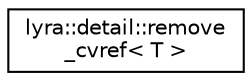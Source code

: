 digraph "Graphical Class Hierarchy"
{
 // INTERACTIVE_SVG=YES
 // LATEX_PDF_SIZE
  edge [fontname="Helvetica",fontsize="10",labelfontname="Helvetica",labelfontsize="10"];
  node [fontname="Helvetica",fontsize="10",shape=record];
  rankdir="LR";
  Node0 [label="lyra::detail::remove\l_cvref\< T \>",height=0.2,width=0.4,color="black", fillcolor="white", style="filled",URL="$structlyra_1_1detail_1_1remove__cvref.html",tooltip=" "];
}
